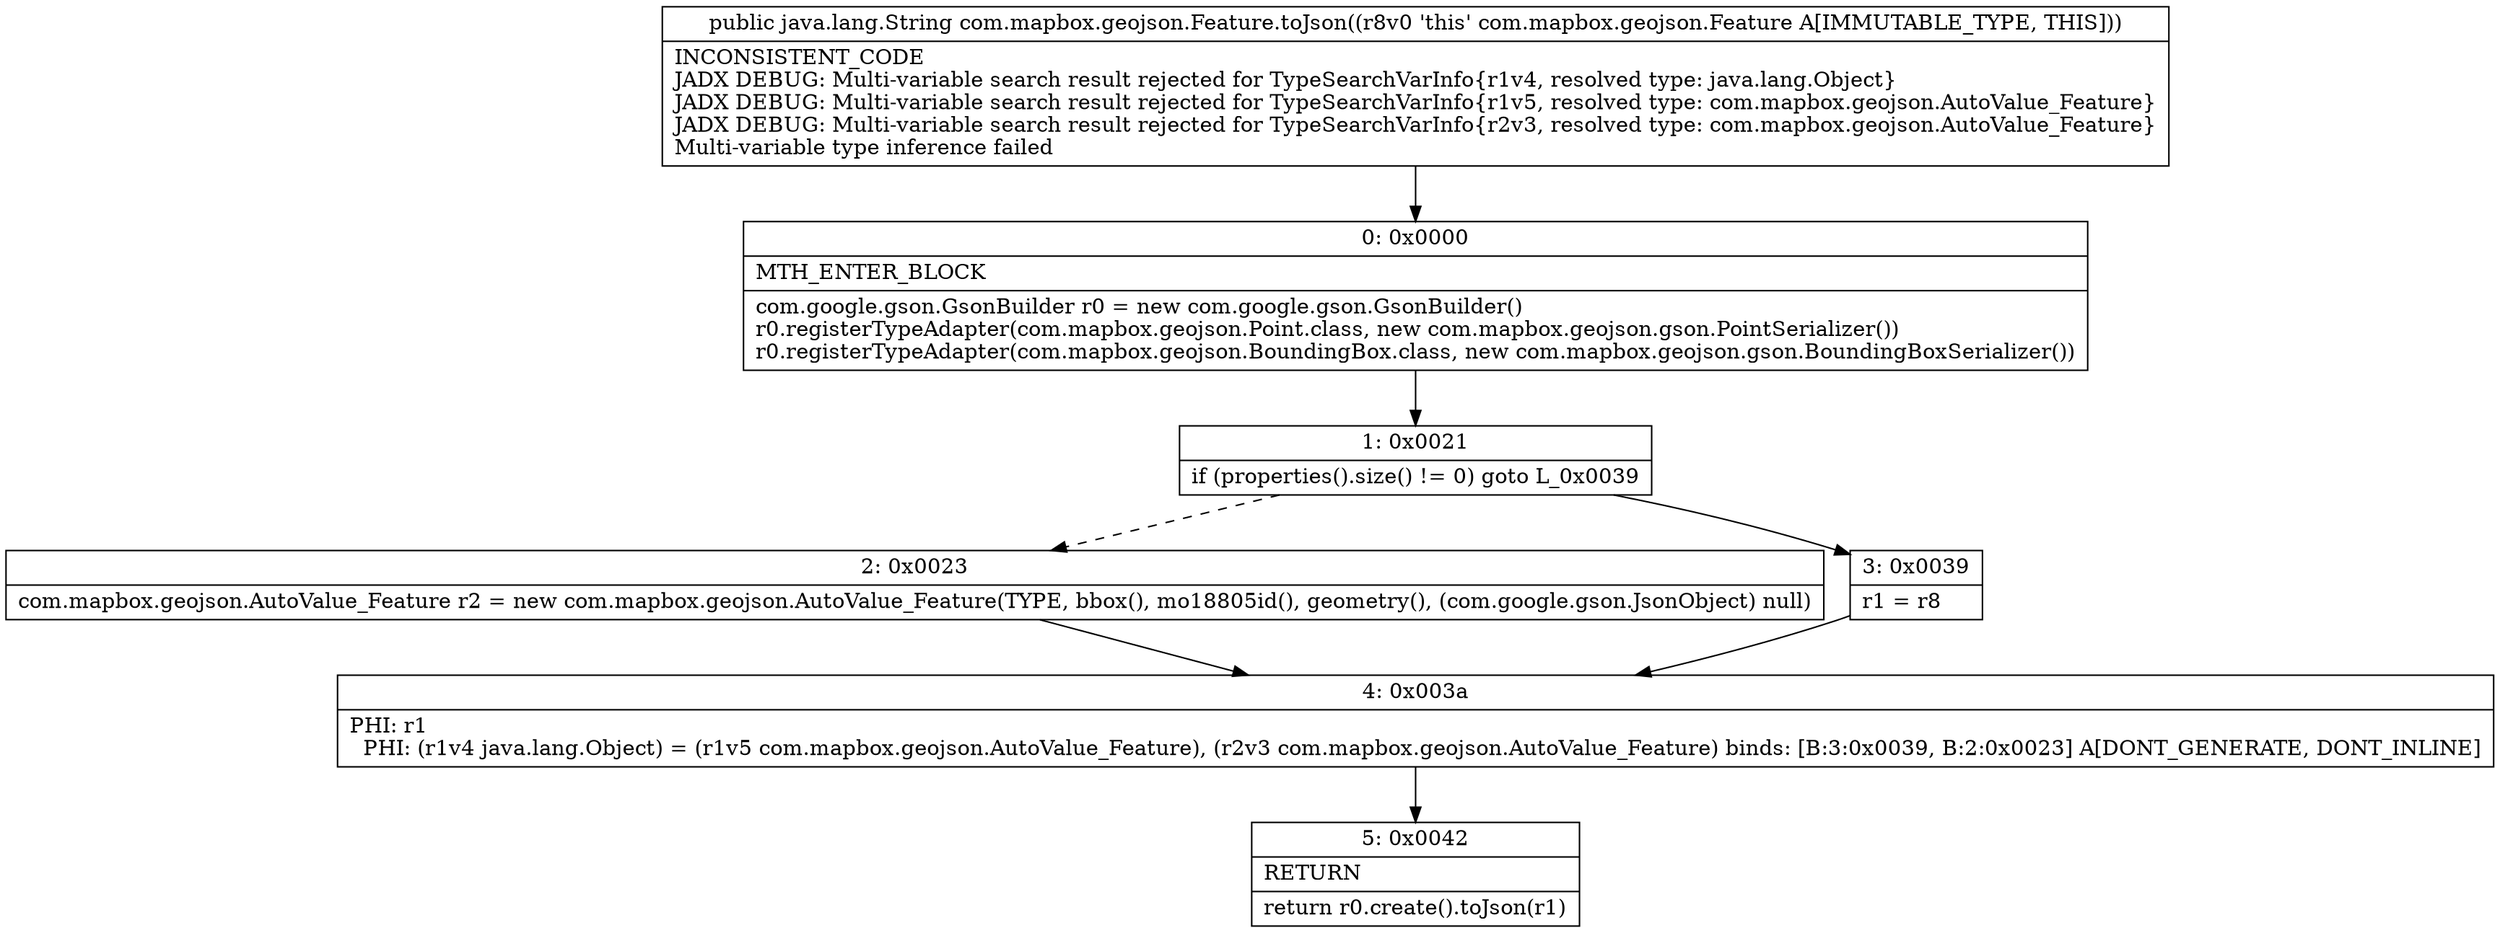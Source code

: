 digraph "CFG forcom.mapbox.geojson.Feature.toJson()Ljava\/lang\/String;" {
Node_0 [shape=record,label="{0\:\ 0x0000|MTH_ENTER_BLOCK\l|com.google.gson.GsonBuilder r0 = new com.google.gson.GsonBuilder()\lr0.registerTypeAdapter(com.mapbox.geojson.Point.class, new com.mapbox.geojson.gson.PointSerializer())\lr0.registerTypeAdapter(com.mapbox.geojson.BoundingBox.class, new com.mapbox.geojson.gson.BoundingBoxSerializer())\l}"];
Node_1 [shape=record,label="{1\:\ 0x0021|if (properties().size() != 0) goto L_0x0039\l}"];
Node_2 [shape=record,label="{2\:\ 0x0023|com.mapbox.geojson.AutoValue_Feature r2 = new com.mapbox.geojson.AutoValue_Feature(TYPE, bbox(), mo18805id(), geometry(), (com.google.gson.JsonObject) null)\l}"];
Node_3 [shape=record,label="{3\:\ 0x0039|r1 = r8\l}"];
Node_4 [shape=record,label="{4\:\ 0x003a|PHI: r1 \l  PHI: (r1v4 java.lang.Object) = (r1v5 com.mapbox.geojson.AutoValue_Feature), (r2v3 com.mapbox.geojson.AutoValue_Feature) binds: [B:3:0x0039, B:2:0x0023] A[DONT_GENERATE, DONT_INLINE]\l}"];
Node_5 [shape=record,label="{5\:\ 0x0042|RETURN\l|return r0.create().toJson(r1)\l}"];
MethodNode[shape=record,label="{public java.lang.String com.mapbox.geojson.Feature.toJson((r8v0 'this' com.mapbox.geojson.Feature A[IMMUTABLE_TYPE, THIS]))  | INCONSISTENT_CODE\lJADX DEBUG: Multi\-variable search result rejected for TypeSearchVarInfo\{r1v4, resolved type: java.lang.Object\}\lJADX DEBUG: Multi\-variable search result rejected for TypeSearchVarInfo\{r1v5, resolved type: com.mapbox.geojson.AutoValue_Feature\}\lJADX DEBUG: Multi\-variable search result rejected for TypeSearchVarInfo\{r2v3, resolved type: com.mapbox.geojson.AutoValue_Feature\}\lMulti\-variable type inference failed\l}"];
MethodNode -> Node_0;
Node_0 -> Node_1;
Node_1 -> Node_2[style=dashed];
Node_1 -> Node_3;
Node_2 -> Node_4;
Node_3 -> Node_4;
Node_4 -> Node_5;
}

